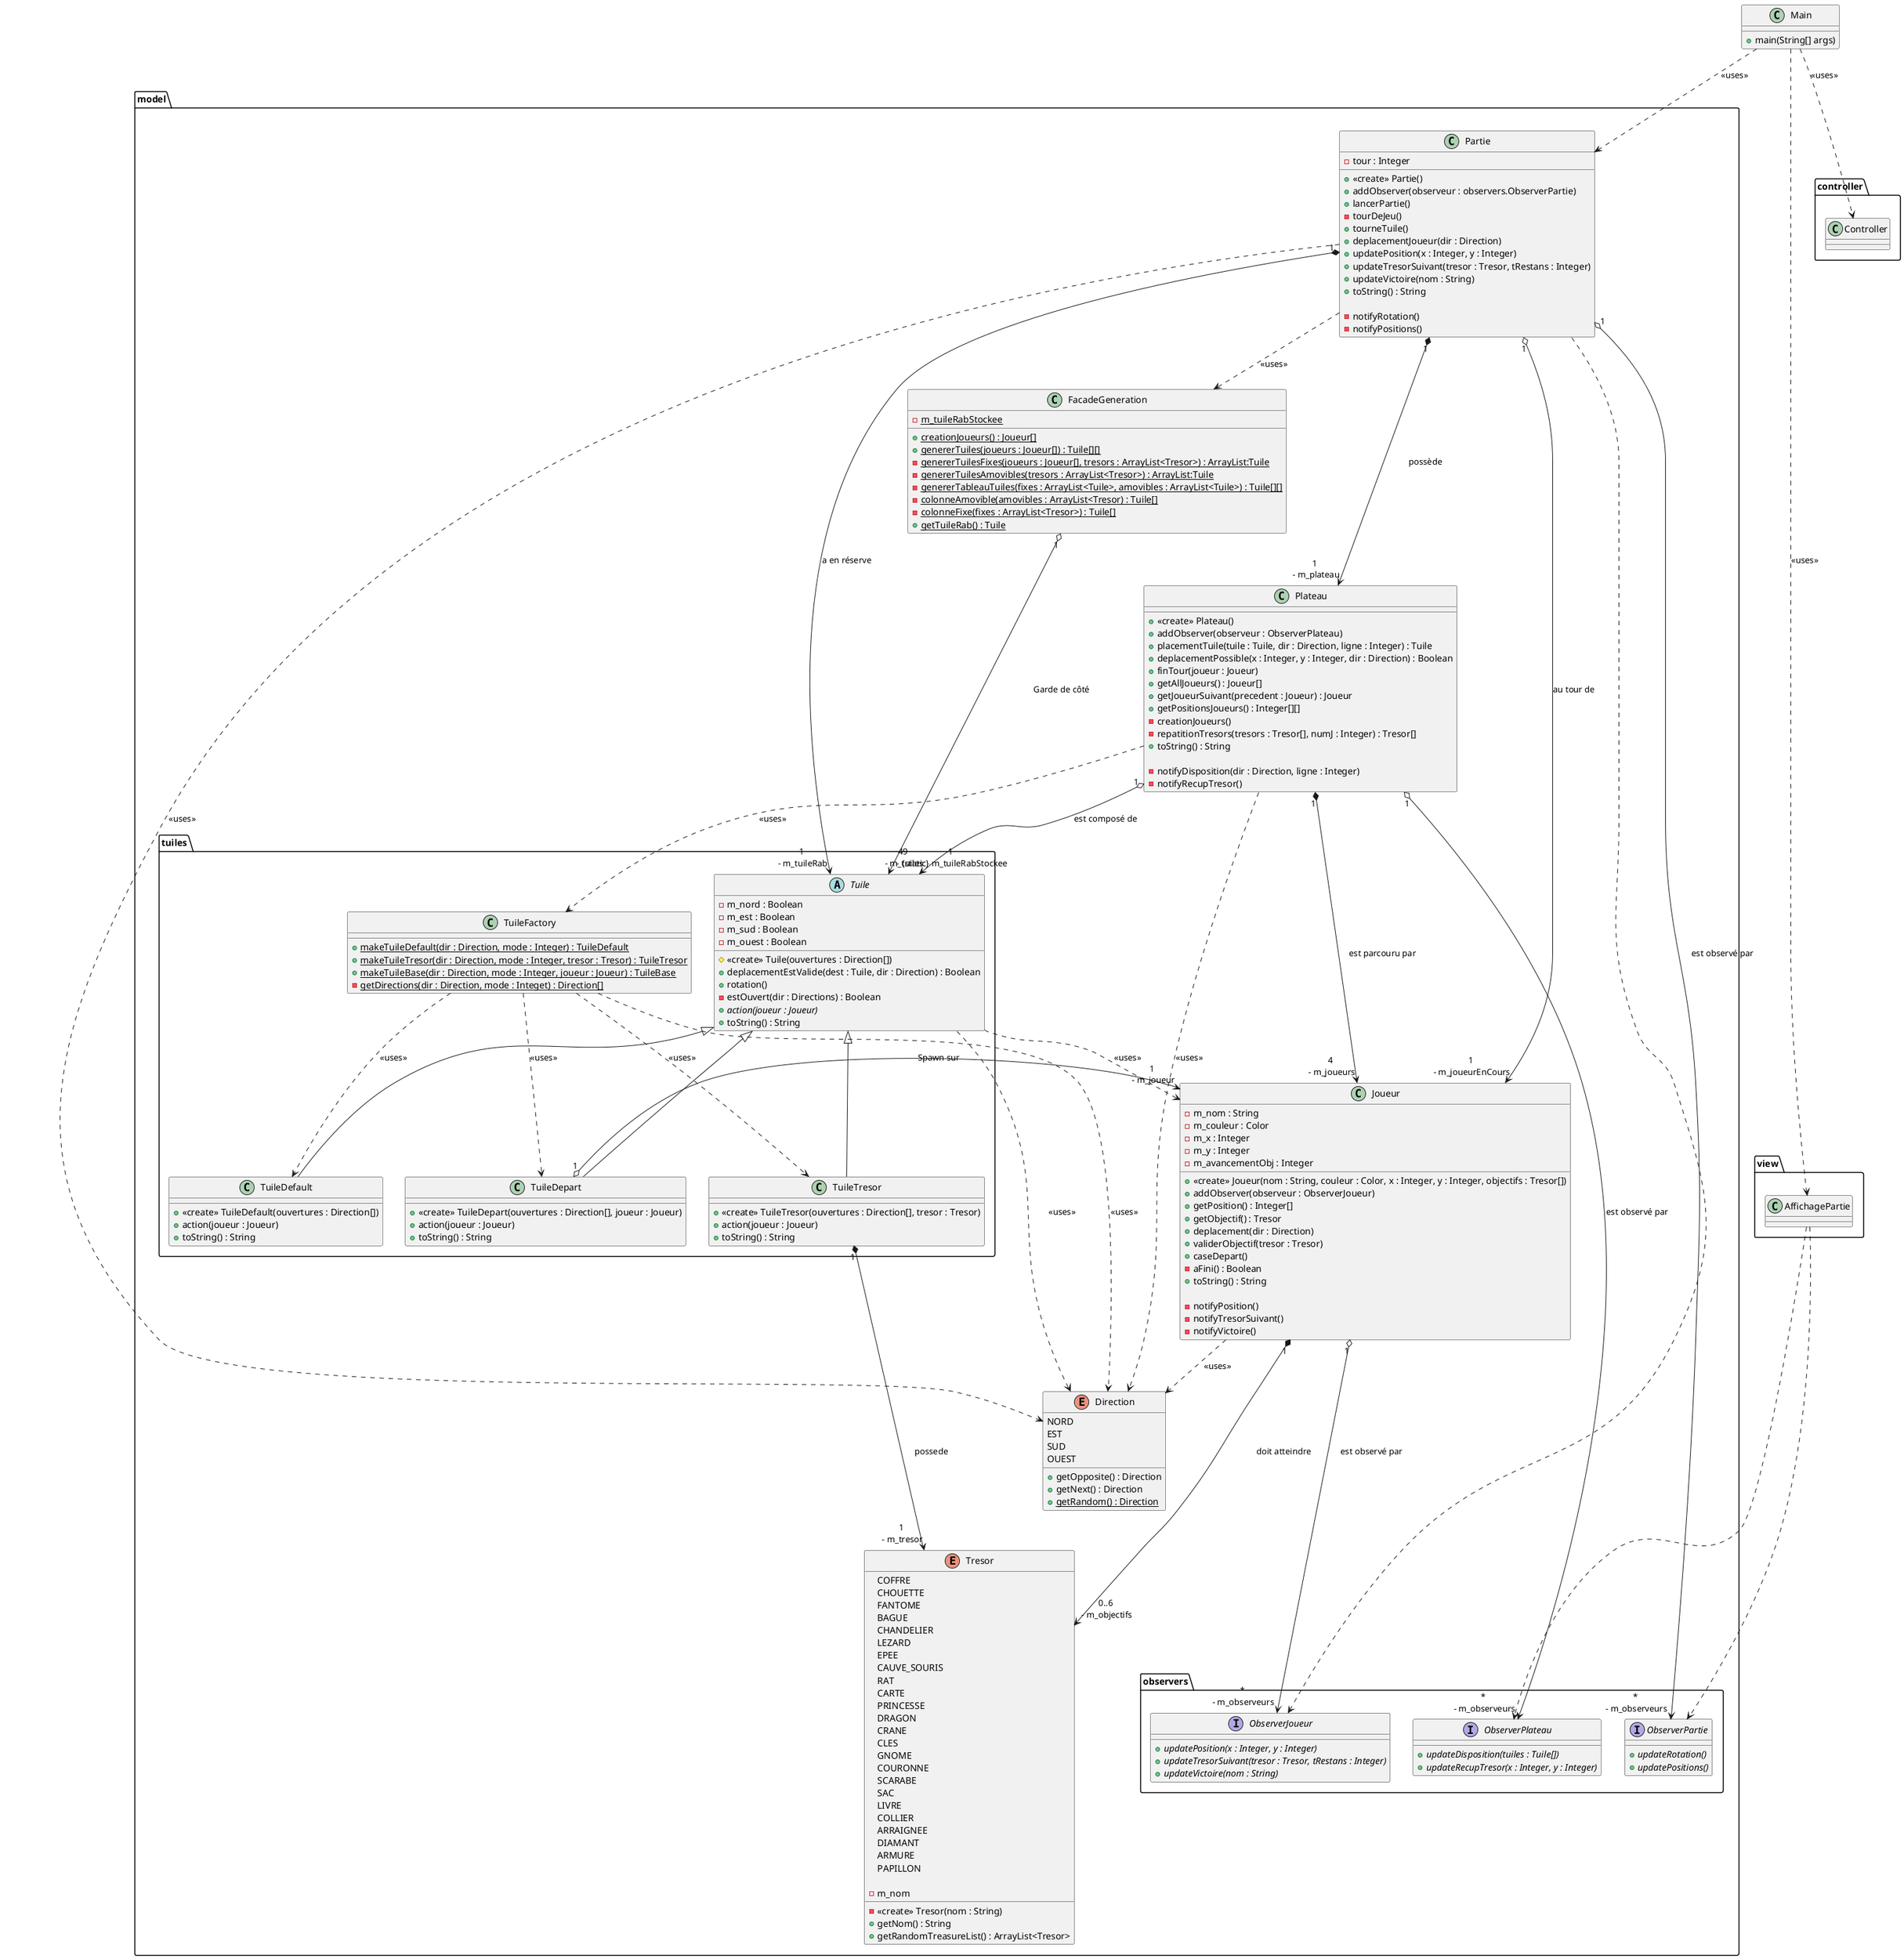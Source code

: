 @startuml
'https://plantuml.com/class-diagram

class Main
{
    + main(String[] args)
}

package model
{
    class Partie
    {
        - tour : Integer

        + <<create>> Partie()
        + addObserver(observeur : observers.ObserverPartie)
        + lancerPartie()
        - tourDeJeu()
        + tourneTuile()
        + deplacementJoueur(dir : Direction)
        + updatePosition(x : Integer, y : Integer)
        + updateTresorSuivant(tresor : Tresor, tRestans : Integer)
        + updateVictoire(nom : String)
        + toString() : String

        - notifyRotation()
        - notifyPositions()
    }

    class FacadeGeneration
    {
        - {static} m_tuileRabStockee
        + {static} creationJoueurs() : Joueur[]
        + {static} genererTuiles(joueurs : Joueur[]) : Tuile[][]
        - {static} genererTuilesFixes(joueurs : Joueur[], tresors : ArrayList<Tresor>) : ArrayList:Tuile
        - {static} genererTuilesAmovibles(tresors : ArrayList<Tresor>) : ArrayList:Tuile
        - {static} genererTableauTuiles(fixes : ArrayList<Tuile>, amovibles : ArrayList<Tuile>) : Tuile[][]
        - {static} colonneAmovible(amovibles : ArrayList<Tresor) : Tuile[]
        - {static} colonneFixe(fixes : ArrayList<Tresor>) : Tuile[]
        + {static} getTuileRab() : Tuile
    }

    class Plateau
    {
        + <<create>> Plateau()
        + addObserver(observeur : ObserverPlateau)
        + placementTuile(tuile : Tuile, dir : Direction, ligne : Integer) : Tuile
        + deplacementPossible(x : Integer, y : Integer, dir : Direction) : Boolean
        + finTour(joueur : Joueur)
        + getAllJoueurs() : Joueur[]
        + getJoueurSuivant(precedent : Joueur) : Joueur
        + getPositionsJoueurs() : Integer[][]
        - creationJoueurs()
        - repatitionTresors(tresors : Tresor[], numJ : Integer) : Tresor[]
        + toString() : String

        - notifyDisposition(dir : Direction, ligne : Integer)
        - notifyRecupTresor()
    }

    enum Direction
    {
        NORD
        EST
        SUD
        OUEST

        + getOpposite() : Direction
        + getNext() : Direction
        + {static} getRandom() : Direction
    }

    package tuiles
    {
        class TuileFactory
        {
            + {static} makeTuileDefault(dir : Direction, mode : Integer) : TuileDefault
            + {static} makeTuileTresor(dir : Direction, mode : Integer, tresor : Tresor) : TuileTresor
            + {static} makeTuileBase(dir : Direction, mode : Integer, joueur : Joueur) : TuileBase
            - {static} getDirections(dir : Direction, mode : Integet) : Direction[]
        }

        abstract class Tuile
        {
            - m_nord : Boolean
            - m_est : Boolean
            - m_sud : Boolean
            - m_ouest : Boolean

            # <<create>> Tuile(ouvertures : Direction[])
            + deplacementEstValide(dest : Tuile, dir : Direction) : Boolean
            + rotation()
            - estOuvert(dir : Directions) : Boolean
            + {abstract} action(joueur : Joueur)
            + toString() : String
        }

        class TuileDefault extends Tuile
        {
            + <<create>> TuileDefault(ouvertures : Direction[])
            + action(joueur : Joueur)
            + toString() : String
        }

        class TuileDepart extends Tuile
        {
            + <<create>> TuileDepart(ouvertures : Direction[], joueur : Joueur)
            + action(joueur : Joueur)
            + toString() : String
        }

        class TuileTresor extends Tuile
        {
            + <<create>> TuileTresor(ouvertures : Direction[], tresor : Tresor)
            + action(joueur : Joueur)
            + toString() : String
        }
    }

    class Joueur
    {
        - m_nom : String
        - m_couleur : Color
        - m_x : Integer
        - m_y : Integer
        - m_avancementObj : Integer

        + <<create>> Joueur(nom : String, couleur : Color, x : Integer, y : Integer, objectifs : Tresor[])
        + addObserver(observeur : ObserverJoueur)
        + getPosition() : Integer[]
        + getObjectif() : Tresor
        + deplacement(dir : Direction)
        + validerObjectif(tresor : Tresor)
        + caseDepart()
        - aFini() : Boolean
        + toString() : String

        - notifyPosition()
        - notifyTresorSuivant()
        - notifyVictoire()
    }

    enum Tresor
    {
        COFFRE
        CHOUETTE
        FANTOME
        BAGUE
        CHANDELIER
        LEZARD
        EPEE
        CAUVE_SOURIS
        RAT
        CARTE
        PRINCESSE
        DRAGON
        CRANE
        CLES
        GNOME
        COURONNE
        SCARABE
        SAC
        LIVRE
        COLLIER
        ARRAIGNEE
        DIAMANT
        ARMURE
        PAPILLON

        - <<create>> Tresor(nom : String)
        - m_nom
        + getNom() : String
        + getRandomTreasureList() : ArrayList<Tresor>
    }

    package observers
    {
        interface ObserverJoueur
        {
            + {abstract} updatePosition(x : Integer, y : Integer)
            + {abstract} updateTresorSuivant(tresor : Tresor, tRestans : Integer)
            + {abstract} updateVictoire(nom : String)
        }

        interface ObserverPlateau
        {
            + {abstract} updateDisposition(tuiles : Tuile[])
            + {abstract} updateRecupTresor(x : Integer, y : Integer)
        }

        interface ObserverPartie
        {
            + {abstract} updateRotation()
            + {abstract} updatePositions()
        }
    }
}

package view
{
    class AffichagePartie
    {

    }
}

package controller
{
    class Controller
    {

    }
}

Partie ...> ObserverJoueur
AffichagePartie ...> ObserverPartie
AffichagePartie ...> ObserverPlateau

Main ..> Partie : <<uses>>
Main ..> Controller : <<uses>>
Main ..> AffichagePartie : <<uses>>
Joueur ..> Direction : <<uses>>
'Joueur ..> Tresor : <<uses>>
Tuile ..> Direction : <<uses>>
Tuile ..> Joueur : <<uses>>
TuileFactory ..> TuileDefault : <<uses>>
TuileFactory ..> TuileTresor : <<uses>>
TuileFactory ..> TuileDepart : <<uses>>
TuileFactory ..> Direction : <<uses>>
Plateau ..> Direction : <<uses>>
Plateau ..> TuileFactory : <<uses>>
Partie ..> Direction : <<uses>>
Partie ..> FacadeGeneration : <<uses>>

Partie "1" *---> "1\n - m_plateau" Plateau : possède
Partie "1" *---> "1\n - m_tuileRab" Tuile : a en réserve
Partie "1" o---> "1\n - m_joueurEnCours" Joueur : au tour de
Partie "1" o---> "*\n - m_observeurs" ObserverPartie : est observé par

FacadeGeneration "1" o---> "1\n - {static} m_tuileRabStockee" Tuile : Garde de côté

Plateau "1" o---> "49\n - m_tuiles" Tuile : est composé de
Plateau "1" *---> "4\n - m_joueurs" Joueur : est parcouru par
Plateau "1" o---> "*\n - m_observeurs" ObserverPlateau : est observé par

TuileTresor "1" *---> "1\n - m_tresor" Tresor : possede
TuileDepart "1" o---> "1\n - m_joueur" Joueur : Spawn sur

Joueur "1" *---> "0..6\n - m_objectifs" Tresor : doit atteindre
Joueur "1" o---> "*\n - m_observeurs" ObserverJoueur : est observé par

@enduml